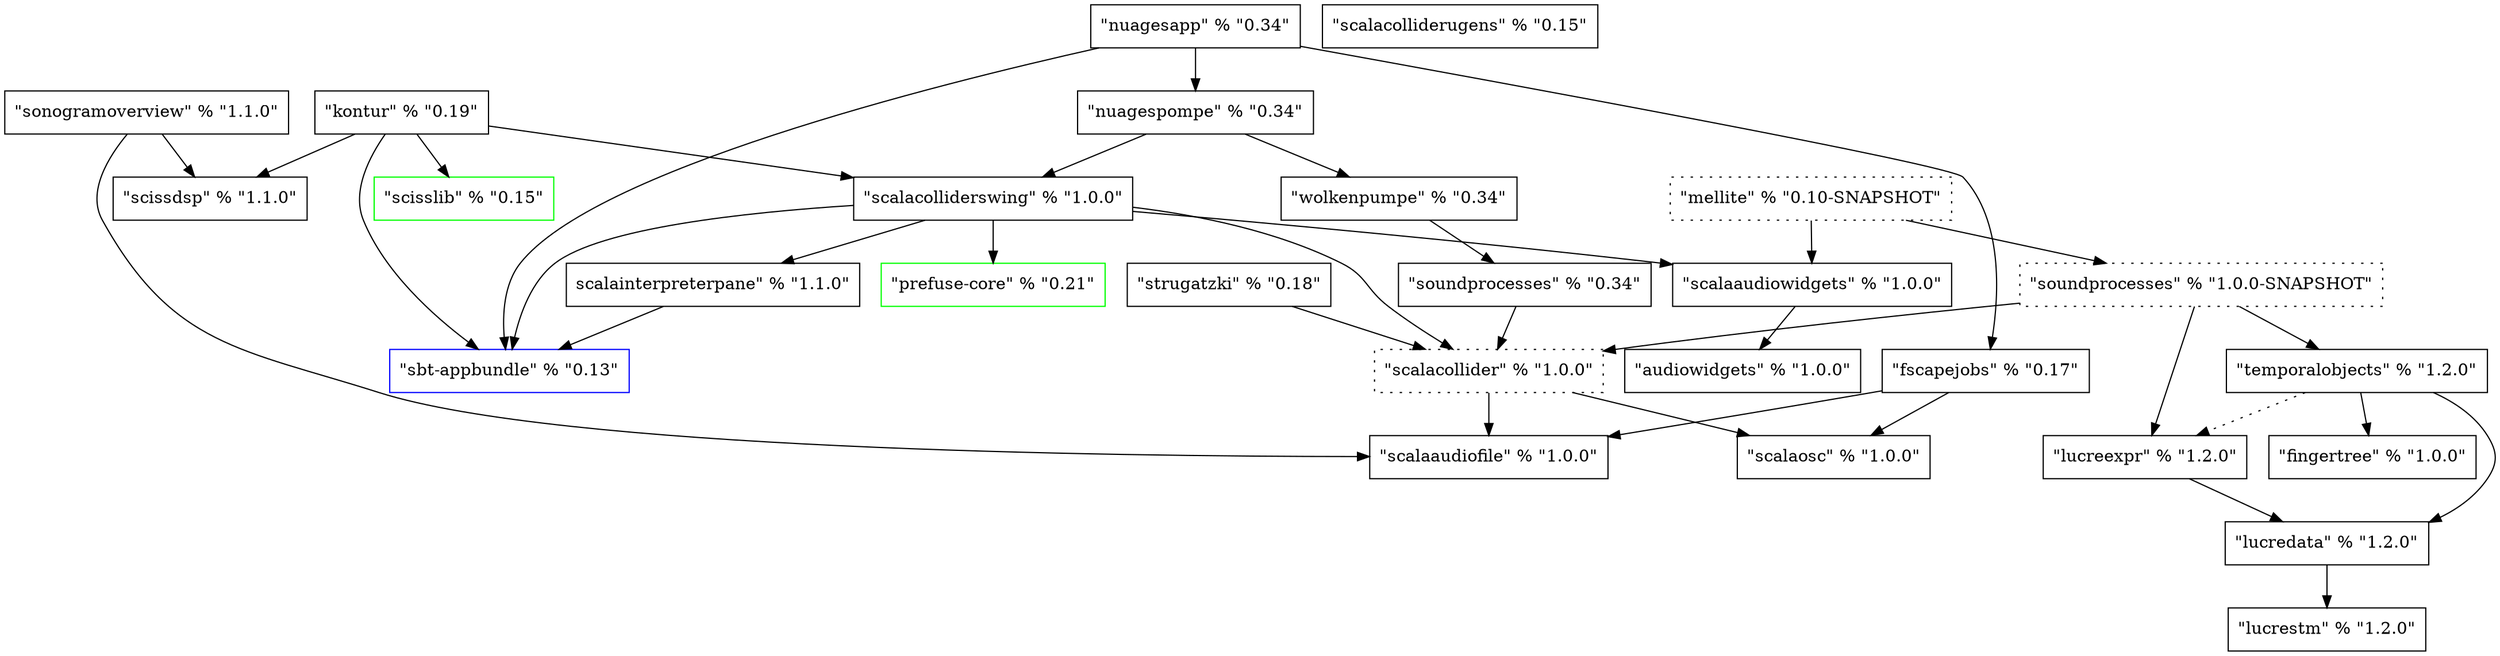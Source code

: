 digraph G {
	ScalaOSC [label="\"scalaosc\" % \"1.0.0\"", shape=box];
	ScalaAudioFile [label="\"scalaaudiofile\" % \"1.0.0\"", shape=box];
	FScapeJobs [label="\"fscapejobs\" % \"0.17\"", shape=box];
	AudioWidgets [label="\"audiowidgets\" % \"1.0.0\"", shape=box];
	ScalaAudioWidgets [label="\"scalaaudiowidgets\" % \"1.0.0\"", shape=box];
	SbtAppbundle [label="\"sbt-appbundle\" % \"0.13\"", shape=Box, color=blue];
	ScissDSP [label="\"scissdsp\" % \"1.1.0\"", shape=Box];
	SonogramOverview [label="\"sonogramoverview\" % \"1.1.0\"", shape=Box];
	ScalaCollider [label="\"scalacollider\" % \"1.0.0\"", shape=Box, style=dotted];
	Strugatzki [label="\"strugatzki\" % \"0.18\"", shape=Box];
	ScalaInterpreterPane [label="\scalainterpreterpane\" % \"1.1.0\"", shape=Box];
	PrefuseCore [label="\"prefuse-core\" % \"0.21\"", shape=Box, color=green];
	ScalaColliderSwing [label="\"scalacolliderswing\" % \"1.0.0\"", shape=Box];
	SoundProcesses [label="\"soundprocesses\" % \"0.34\"", shape=Box];
	Wolkenpumpe [label="\"wolkenpumpe\" % \"0.34\"", shape=Box];
	NuagesPompe [label="\"nuagespompe\" % \"0.34\"", shape=Box];
	NuagesApp [label="\"nuagesapp\" % \"0.34\"", shape=Box];
	ScissLib [label="\"scisslib\" % \"0.15\"", shape=Box, color=green];
	Kontur [label="\"kontur\" % \"0.19\"", shape=Box];
	FingerTree [label="\"fingertree\" % \"1.0.0\"", shape=Box];
	ScalaColliderUGens [label="\"scalacolliderugens\" % \"0.15\"", shape=Box];
	LucreSTM [label="\"lucrestm\" % \"1.2.0\"", shape=Box];
	LucreData [label="\"lucredata\" % \"1.2.0\"", shape=Box];
	LucreExpr [label="\"lucreexpr\" % \"1.2.0\"", shape=Box];
	TemporalObjects [label="\"temporalobjects\" % \"1.2.0\"", shape=Box];
	SoundProcesses3 [label="\"soundprocesses\" % \"1.0.0-SNAPSHOT\"", shape=Box, style=dotted];
	Mellite [label="\"mellite\" % \"0.10-SNAPSHOT\"", shape=Box, style=dotted];
	
	FScapeJobs -> ScalaOSC;
	FScapeJobs -> ScalaAudioFile;
	ScalaAudioWidgets -> AudioWidgets;
	SonogramOverview -> ScalaAudioFile;
	SonogramOverview -> ScissDSP;
	ScalaCollider -> ScalaOSC;
	ScalaCollider -> ScalaAudioFile;
	Strugatzki -> ScalaCollider;
	ScalaInterpreterPane -> SbtAppbundle;
	ScalaColliderSwing -> SbtAppbundle;
	ScalaColliderSwing -> ScalaCollider;
	ScalaColliderSwing -> ScalaInterpreterPane;
	ScalaColliderSwing -> PrefuseCore;
	ScalaColliderSwing -> ScalaAudioWidgets;
	SoundProcesses -> ScalaCollider;
	Wolkenpumpe -> SoundProcesses;
	NuagesPompe -> Wolkenpumpe;
	NuagesPompe -> ScalaColliderSwing;
	NuagesApp -> SbtAppbundle;
	NuagesApp -> NuagesPompe;
	NuagesApp -> FScapeJobs;
	Kontur -> SbtAppbundle;
	Kontur -> ScalaColliderSwing;
	Kontur -> ScissDSP;
	Kontur -> ScissLib;
	LucreData -> LucreSTM;
   LucreExpr -> LucreData;
	TemporalObjects -> FingerTree;
	TemporalObjects -> LucreData;
	TemporalObjects -> LucreExpr [style=dotted];
	SoundProcesses3 -> ScalaCollider;
	SoundProcesses3 -> TemporalObjects;
	SoundProcesses3 -> LucreExpr;
	Mellite -> SoundProcesses3;
	Mellite -> ScalaAudioWidgets;
}

